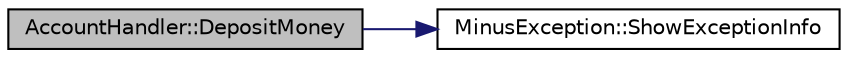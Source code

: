 digraph "AccountHandler::DepositMoney"
{
 // LATEX_PDF_SIZE
  edge [fontname="Helvetica",fontsize="10",labelfontname="Helvetica",labelfontsize="10"];
  node [fontname="Helvetica",fontsize="10",shape=record];
  rankdir="LR";
  Node1 [label="AccountHandler::DepositMoney",height=0.2,width=0.4,color="black", fillcolor="grey75", style="filled", fontcolor="black",tooltip=" "];
  Node1 -> Node2 [color="midnightblue",fontsize="10",style="solid",fontname="Helvetica"];
  Node2 [label="MinusException::ShowExceptionInfo",height=0.2,width=0.4,color="black", fillcolor="white", style="filled",URL="$class_minus_exception.html#a1725d869e54cc51f624495780c428f52",tooltip=" "];
}
